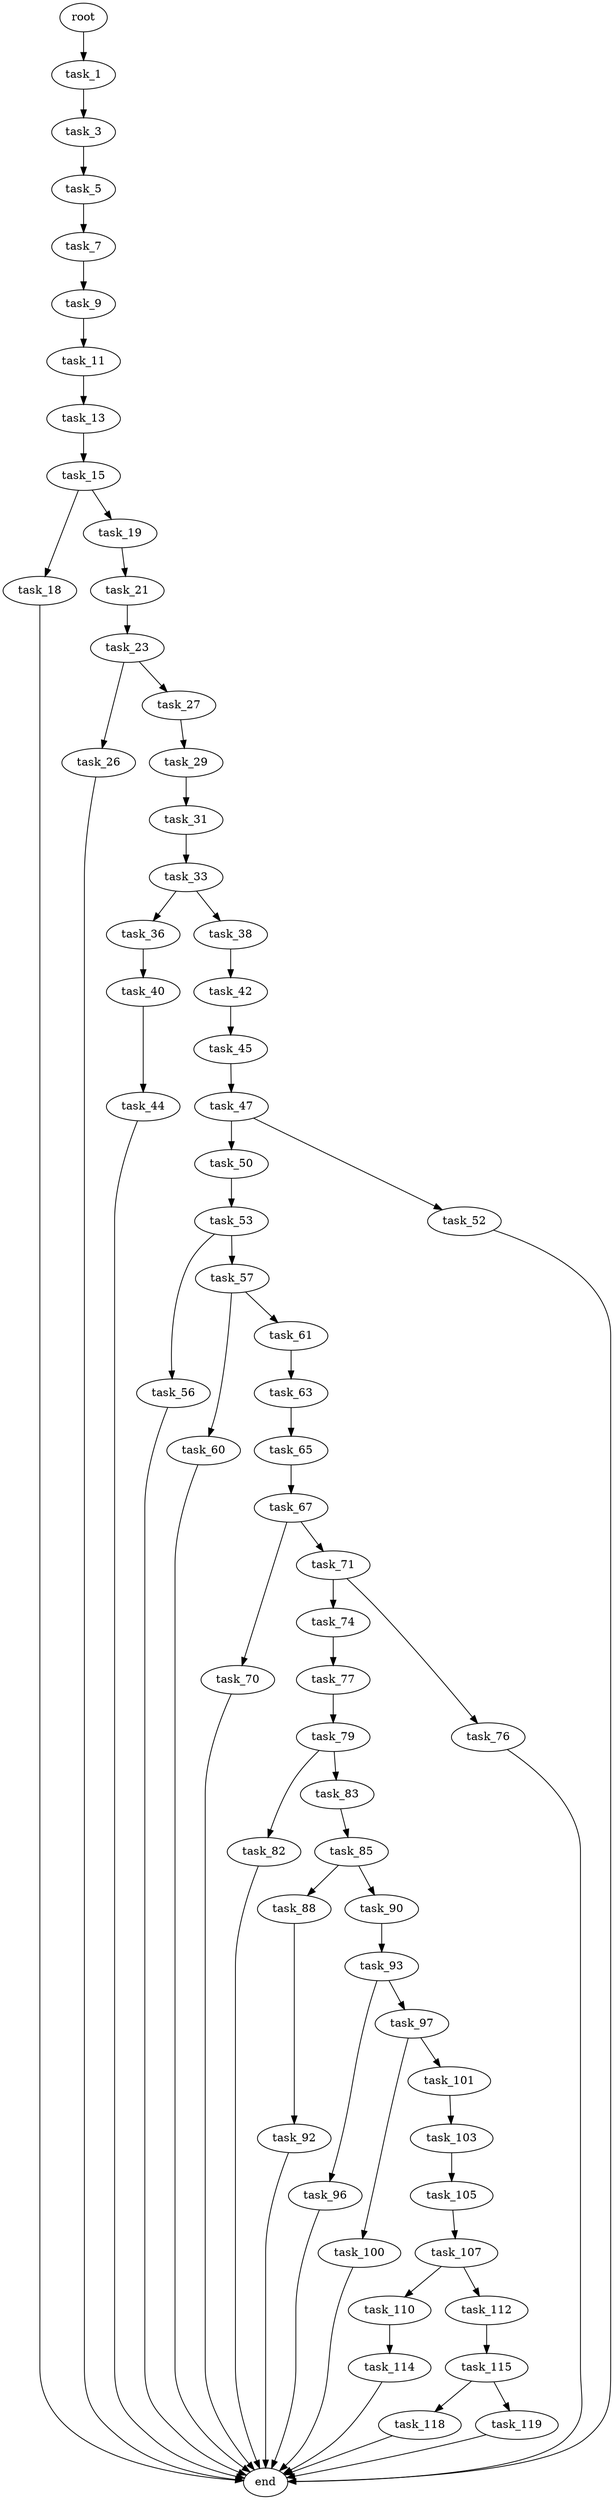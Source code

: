 digraph G {
  root [size="0.000000"];
  task_1 [size="789839187278.000000"];
  task_3 [size="197655700560.000000"];
  task_5 [size="134217728000.000000"];
  task_7 [size="58224191598.000000"];
  task_9 [size="139999138128.000000"];
  task_11 [size="14107477240.000000"];
  task_13 [size="549755813888.000000"];
  task_15 [size="134217728000.000000"];
  task_18 [size="231928233984.000000"];
  task_19 [size="1073741824000.000000"];
  end [size="0.000000"];
  task_21 [size="549755813888.000000"];
  task_23 [size="7962216328.000000"];
  task_26 [size="29936218491.000000"];
  task_27 [size="8445014243.000000"];
  task_29 [size="68719476736.000000"];
  task_31 [size="7327226081.000000"];
  task_33 [size="29219139030.000000"];
  task_36 [size="231928233984.000000"];
  task_38 [size="172390558056.000000"];
  task_40 [size="114326964972.000000"];
  task_42 [size="1092366082279.000000"];
  task_44 [size="30190388600.000000"];
  task_45 [size="28991029248.000000"];
  task_47 [size="5415455502.000000"];
  task_50 [size="7298058455.000000"];
  task_52 [size="271975012753.000000"];
  task_53 [size="599580365685.000000"];
  task_56 [size="484953956363.000000"];
  task_57 [size="134217728000.000000"];
  task_60 [size="357663705610.000000"];
  task_61 [size="6497769475.000000"];
  task_63 [size="115830492241.000000"];
  task_65 [size="70786948932.000000"];
  task_67 [size="26947411095.000000"];
  task_70 [size="1073741824000.000000"];
  task_71 [size="6896729242.000000"];
  task_74 [size="11611987650.000000"];
  task_76 [size="14602851154.000000"];
  task_77 [size="134217728000.000000"];
  task_79 [size="104832705792.000000"];
  task_82 [size="231928233984.000000"];
  task_83 [size="23563010188.000000"];
  task_85 [size="767611118.000000"];
  task_88 [size="256040741788.000000"];
  task_90 [size="31230775042.000000"];
  task_92 [size="8505384183.000000"];
  task_93 [size="479570043551.000000"];
  task_96 [size="231928233984.000000"];
  task_97 [size="8620477593.000000"];
  task_100 [size="12435203141.000000"];
  task_101 [size="8589934592.000000"];
  task_103 [size="366773980768.000000"];
  task_105 [size="549755813888.000000"];
  task_107 [size="25557831842.000000"];
  task_110 [size="142936502544.000000"];
  task_112 [size="846880635164.000000"];
  task_114 [size="28991029248.000000"];
  task_115 [size="4765037299.000000"];
  task_118 [size="134217728000.000000"];
  task_119 [size="549755813888.000000"];

  root -> task_1 [size="1.000000"];
  task_1 -> task_3 [size="679477248.000000"];
  task_3 -> task_5 [size="134217728.000000"];
  task_5 -> task_7 [size="209715200.000000"];
  task_7 -> task_9 [size="75497472.000000"];
  task_9 -> task_11 [size="134217728.000000"];
  task_11 -> task_13 [size="301989888.000000"];
  task_13 -> task_15 [size="536870912.000000"];
  task_15 -> task_18 [size="209715200.000000"];
  task_15 -> task_19 [size="209715200.000000"];
  task_18 -> end [size="1.000000"];
  task_19 -> task_21 [size="838860800.000000"];
  task_21 -> task_23 [size="536870912.000000"];
  task_23 -> task_26 [size="301989888.000000"];
  task_23 -> task_27 [size="301989888.000000"];
  task_26 -> end [size="1.000000"];
  task_27 -> task_29 [size="134217728.000000"];
  task_29 -> task_31 [size="134217728.000000"];
  task_31 -> task_33 [size="209715200.000000"];
  task_33 -> task_36 [size="536870912.000000"];
  task_33 -> task_38 [size="536870912.000000"];
  task_36 -> task_40 [size="301989888.000000"];
  task_38 -> task_42 [size="134217728.000000"];
  task_40 -> task_44 [size="134217728.000000"];
  task_42 -> task_45 [size="838860800.000000"];
  task_44 -> end [size="1.000000"];
  task_45 -> task_47 [size="75497472.000000"];
  task_47 -> task_50 [size="209715200.000000"];
  task_47 -> task_52 [size="209715200.000000"];
  task_50 -> task_53 [size="411041792.000000"];
  task_52 -> end [size="1.000000"];
  task_53 -> task_56 [size="411041792.000000"];
  task_53 -> task_57 [size="411041792.000000"];
  task_56 -> end [size="1.000000"];
  task_57 -> task_60 [size="209715200.000000"];
  task_57 -> task_61 [size="209715200.000000"];
  task_60 -> end [size="1.000000"];
  task_61 -> task_63 [size="134217728.000000"];
  task_63 -> task_65 [size="411041792.000000"];
  task_65 -> task_67 [size="301989888.000000"];
  task_67 -> task_70 [size="679477248.000000"];
  task_67 -> task_71 [size="679477248.000000"];
  task_70 -> end [size="1.000000"];
  task_71 -> task_74 [size="209715200.000000"];
  task_71 -> task_76 [size="209715200.000000"];
  task_74 -> task_77 [size="301989888.000000"];
  task_76 -> end [size="1.000000"];
  task_77 -> task_79 [size="209715200.000000"];
  task_79 -> task_82 [size="134217728.000000"];
  task_79 -> task_83 [size="134217728.000000"];
  task_82 -> end [size="1.000000"];
  task_83 -> task_85 [size="33554432.000000"];
  task_85 -> task_88 [size="33554432.000000"];
  task_85 -> task_90 [size="33554432.000000"];
  task_88 -> task_92 [size="536870912.000000"];
  task_90 -> task_93 [size="33554432.000000"];
  task_92 -> end [size="1.000000"];
  task_93 -> task_96 [size="301989888.000000"];
  task_93 -> task_97 [size="301989888.000000"];
  task_96 -> end [size="1.000000"];
  task_97 -> task_100 [size="301989888.000000"];
  task_97 -> task_101 [size="301989888.000000"];
  task_100 -> end [size="1.000000"];
  task_101 -> task_103 [size="33554432.000000"];
  task_103 -> task_105 [size="536870912.000000"];
  task_105 -> task_107 [size="536870912.000000"];
  task_107 -> task_110 [size="536870912.000000"];
  task_107 -> task_112 [size="536870912.000000"];
  task_110 -> task_114 [size="134217728.000000"];
  task_112 -> task_115 [size="679477248.000000"];
  task_114 -> end [size="1.000000"];
  task_115 -> task_118 [size="134217728.000000"];
  task_115 -> task_119 [size="134217728.000000"];
  task_118 -> end [size="1.000000"];
  task_119 -> end [size="1.000000"];
}
